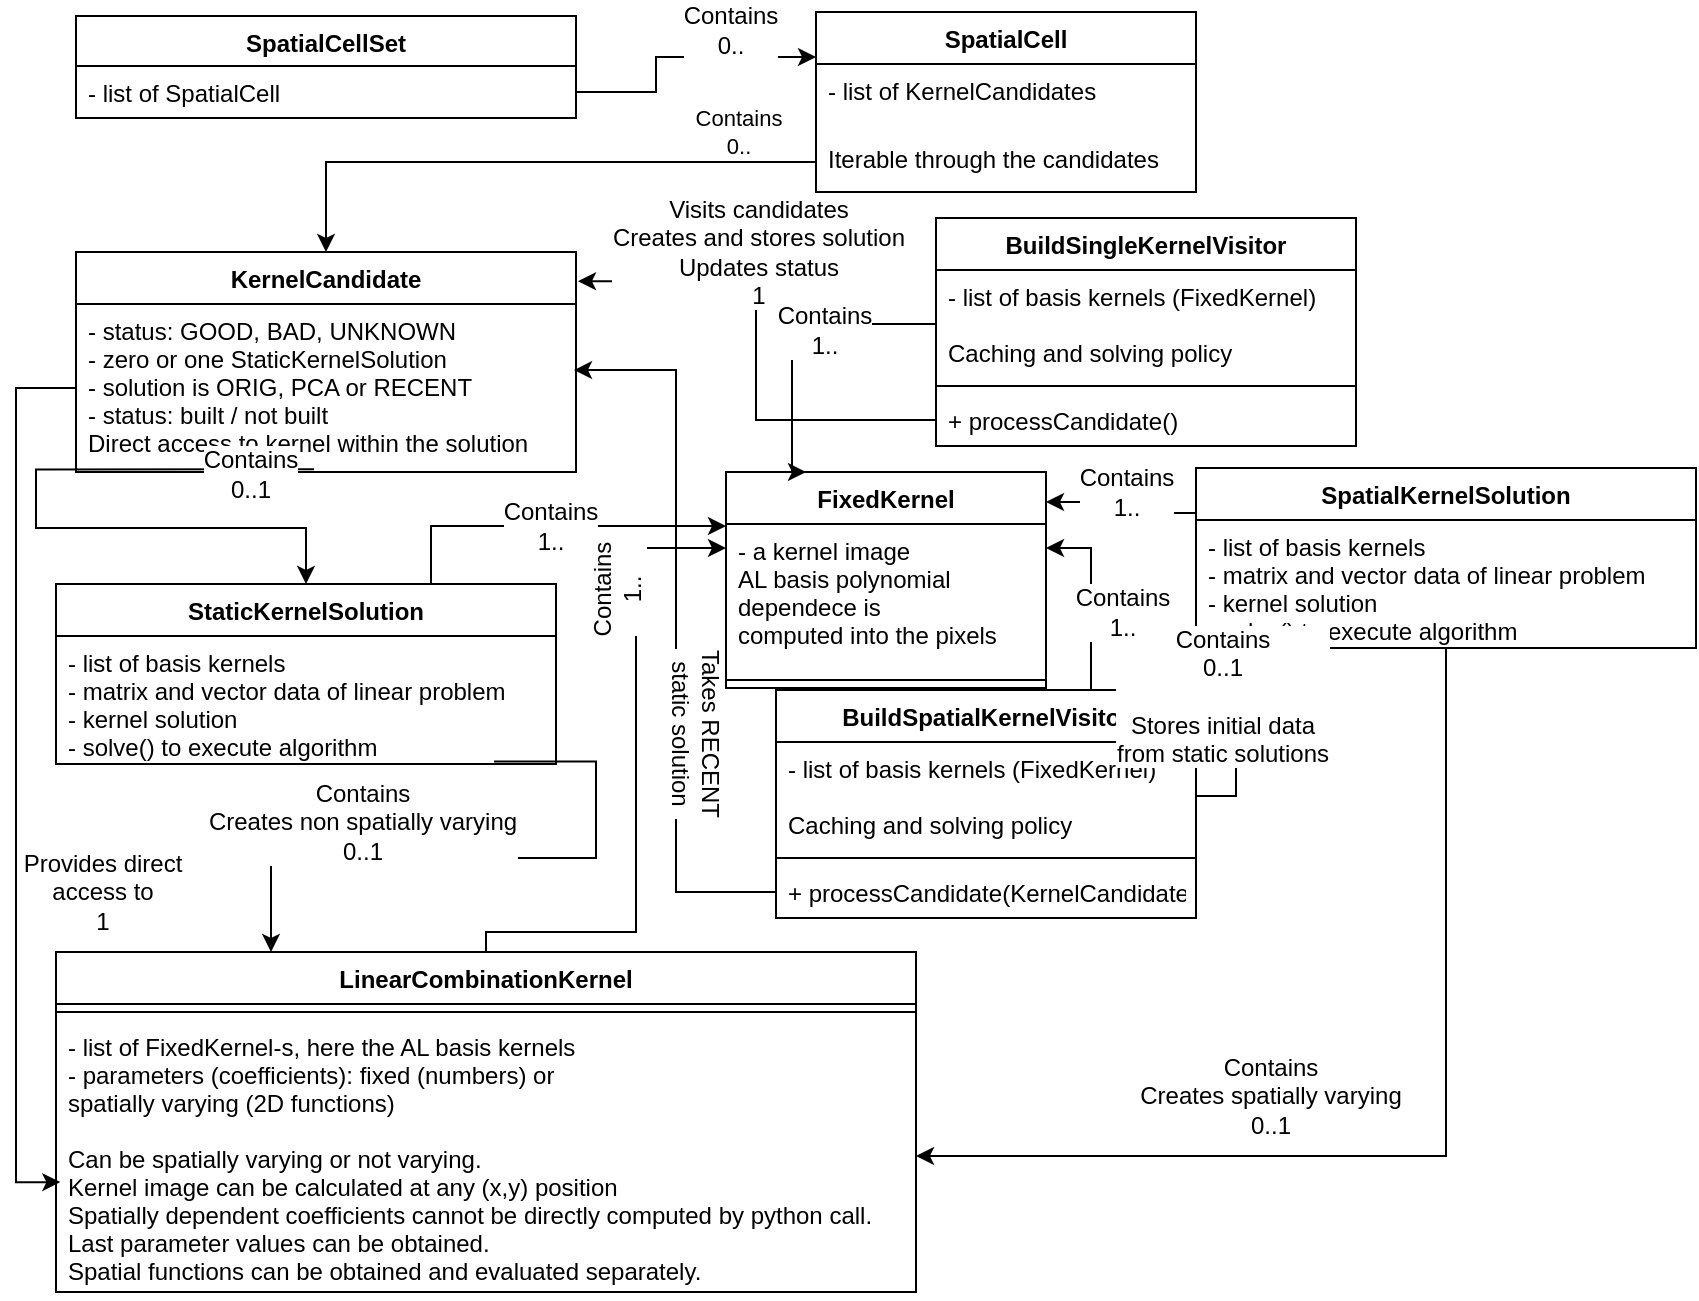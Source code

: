 <mxfile version="10.6.6" type="device"><diagram id="69lAjpG5EIWKgLmL0d2c" name="Page-1"><mxGraphModel dx="1074" dy="1002" grid="1" gridSize="10" guides="1" tooltips="1" connect="1" arrows="1" fold="1" page="1" pageScale="1" pageWidth="850" pageHeight="1100" math="0" shadow="0"><root><mxCell id="0"/><mxCell id="1" parent="0"/><mxCell id="20dVC1dkJoR9RvPOGroP-22" value="SpatialCellSet" style="swimlane;fontStyle=1;align=center;verticalAlign=top;childLayout=stackLayout;horizontal=1;startSize=25;horizontalStack=0;resizeParent=1;resizeParentMax=0;resizeLast=0;collapsible=1;marginBottom=0;" parent="1" vertex="1"><mxGeometry x="37" y="22" width="250" height="51" as="geometry"/></mxCell><mxCell id="20dVC1dkJoR9RvPOGroP-23" value="- list of SpatialCell" style="text;strokeColor=none;fillColor=none;align=left;verticalAlign=top;spacingLeft=4;spacingRight=4;overflow=hidden;rotatable=0;points=[[0,0.5],[1,0.5]];portConstraint=eastwest;" parent="20dVC1dkJoR9RvPOGroP-22" vertex="1"><mxGeometry y="25" width="250" height="26" as="geometry"/></mxCell><mxCell id="20dVC1dkJoR9RvPOGroP-36" value="KernelCandidate" style="swimlane;fontStyle=1;align=center;verticalAlign=top;childLayout=stackLayout;horizontal=1;startSize=26;horizontalStack=0;resizeParent=1;resizeParentMax=0;resizeLast=0;collapsible=1;marginBottom=0;" parent="1" vertex="1"><mxGeometry x="37" y="140" width="250" height="110" as="geometry"/></mxCell><mxCell id="20dVC1dkJoR9RvPOGroP-37" value="- status: GOOD, BAD, UNKNOWN&#10;- zero or one StaticKernelSolution&#10;- solution is ORIG, PCA or RECENT&#10;- status: built / not built&#10;Direct access to kernel within the solution&#10;&#10;" style="text;strokeColor=none;fillColor=none;align=left;verticalAlign=top;spacingLeft=4;spacingRight=4;overflow=hidden;rotatable=0;points=[[0,0.5],[1,0.5]];portConstraint=eastwest;" parent="20dVC1dkJoR9RvPOGroP-36" vertex="1"><mxGeometry y="26" width="250" height="84" as="geometry"/></mxCell><mxCell id="20dVC1dkJoR9RvPOGroP-41" value="LinearCombinationKernel" style="swimlane;fontStyle=1;align=center;verticalAlign=top;childLayout=stackLayout;horizontal=1;startSize=26;horizontalStack=0;resizeParent=1;resizeParentMax=0;resizeLast=0;collapsible=1;marginBottom=0;" parent="1" vertex="1"><mxGeometry x="27" y="490" width="430" height="170" as="geometry"/></mxCell><mxCell id="20dVC1dkJoR9RvPOGroP-43" value="" style="line;strokeWidth=1;fillColor=none;align=left;verticalAlign=middle;spacingTop=-1;spacingLeft=3;spacingRight=3;rotatable=0;labelPosition=right;points=[];portConstraint=eastwest;" parent="20dVC1dkJoR9RvPOGroP-41" vertex="1"><mxGeometry y="26" width="430" height="8" as="geometry"/></mxCell><mxCell id="20dVC1dkJoR9RvPOGroP-42" value="- list of FixedKernel-s, here the AL basis kernels&#10;- parameters (coefficients): fixed (numbers) or &#10;spatially varying (2D functions)&#10;&#10;Can be spatially varying or not varying.&#10;Kernel image can be calculated at any (x,y) position&#10;Spatially dependent coefficients cannot be directly computed by python call.&#10;Last parameter values can be obtained.&#10;Spatial functions can be obtained and evaluated separately.&#10;&#10;" style="text;strokeColor=none;fillColor=none;align=left;verticalAlign=top;spacingLeft=4;spacingRight=4;overflow=hidden;rotatable=0;points=[[0,0.5],[1,0.5]];portConstraint=eastwest;" parent="20dVC1dkJoR9RvPOGroP-41" vertex="1"><mxGeometry y="34" width="430" height="136" as="geometry"/></mxCell><mxCell id="20dVC1dkJoR9RvPOGroP-45" value="BuildSingleKernelVisitor" style="swimlane;fontStyle=1;align=center;verticalAlign=top;childLayout=stackLayout;horizontal=1;startSize=26;horizontalStack=0;resizeParent=1;resizeParentMax=0;resizeLast=0;collapsible=1;marginBottom=0;" parent="1" vertex="1"><mxGeometry x="467" y="123" width="210" height="114" as="geometry"/></mxCell><mxCell id="20dVC1dkJoR9RvPOGroP-46" value="- list of basis kernels (FixedKernel)&#10;&#10;Caching and solving policy&#10;" style="text;strokeColor=none;fillColor=none;align=left;verticalAlign=top;spacingLeft=4;spacingRight=4;overflow=hidden;rotatable=0;points=[[0,0.5],[1,0.5]];portConstraint=eastwest;" parent="20dVC1dkJoR9RvPOGroP-45" vertex="1"><mxGeometry y="26" width="210" height="54" as="geometry"/></mxCell><mxCell id="20dVC1dkJoR9RvPOGroP-47" value="" style="line;strokeWidth=1;fillColor=none;align=left;verticalAlign=middle;spacingTop=-1;spacingLeft=3;spacingRight=3;rotatable=0;labelPosition=right;points=[];portConstraint=eastwest;" parent="20dVC1dkJoR9RvPOGroP-45" vertex="1"><mxGeometry y="80" width="210" height="8" as="geometry"/></mxCell><mxCell id="20dVC1dkJoR9RvPOGroP-48" value="+ processCandidate()" style="text;strokeColor=none;fillColor=none;align=left;verticalAlign=top;spacingLeft=4;spacingRight=4;overflow=hidden;rotatable=0;points=[[0,0.5],[1,0.5]];portConstraint=eastwest;" parent="20dVC1dkJoR9RvPOGroP-45" vertex="1"><mxGeometry y="88" width="210" height="26" as="geometry"/></mxCell><mxCell id="20dVC1dkJoR9RvPOGroP-49" value="SpatialCell" style="swimlane;fontStyle=1;align=center;verticalAlign=top;childLayout=stackLayout;horizontal=1;startSize=26;horizontalStack=0;resizeParent=1;resizeParentMax=0;resizeLast=0;collapsible=1;marginBottom=0;" parent="1" vertex="1"><mxGeometry x="407" y="20" width="190" height="90" as="geometry"><mxRectangle x="430" y="37" width="125" height="26" as="alternateBounds"/></mxGeometry></mxCell><mxCell id="20dVC1dkJoR9RvPOGroP-50" value="- list of KernelCandidates&#10;" style="text;strokeColor=none;fillColor=none;align=left;verticalAlign=top;spacingLeft=4;spacingRight=4;overflow=hidden;rotatable=0;points=[[0,0.5],[1,0.5]];portConstraint=eastwest;" parent="20dVC1dkJoR9RvPOGroP-49" vertex="1"><mxGeometry y="26" width="190" height="34" as="geometry"/></mxCell><mxCell id="63GL7q3aM_QoPTdr0Wct-24" value="Iterable through the candidates&#10;" style="text;strokeColor=none;fillColor=none;align=left;verticalAlign=top;spacingLeft=4;spacingRight=4;overflow=hidden;rotatable=0;points=[[0,0.5],[1,0.5]];portConstraint=eastwest;" parent="20dVC1dkJoR9RvPOGroP-49" vertex="1"><mxGeometry y="60" width="190" height="30" as="geometry"/></mxCell><mxCell id="63GL7q3aM_QoPTdr0Wct-55" value="Contains&lt;br&gt;1..&lt;br&gt;" style="edgeStyle=orthogonalEdgeStyle;rounded=0;orthogonalLoop=1;jettySize=auto;html=1;exitX=0.75;exitY=0;exitDx=0;exitDy=0;entryX=0;entryY=0.25;entryDx=0;entryDy=0;fontSize=12;" parent="1" source="63GL7q3aM_QoPTdr0Wct-2" target="63GL7q3aM_QoPTdr0Wct-11" edge="1"><mxGeometry relative="1" as="geometry"/></mxCell><mxCell id="63GL7q3aM_QoPTdr0Wct-2" value="StaticKernelSolution" style="swimlane;fontStyle=1;align=center;verticalAlign=top;childLayout=stackLayout;horizontal=1;startSize=26;horizontalStack=0;resizeParent=1;resizeParentMax=0;resizeLast=0;collapsible=1;marginBottom=0;" parent="1" vertex="1"><mxGeometry x="27" y="306" width="250" height="90" as="geometry"/></mxCell><mxCell id="63GL7q3aM_QoPTdr0Wct-3" value="- list of basis kernels&#10;- matrix and vector data of linear problem&#10;- kernel solution&#10;- solve() to execute algorithm&#10;" style="text;strokeColor=none;fillColor=none;align=left;verticalAlign=top;spacingLeft=4;spacingRight=4;overflow=hidden;rotatable=0;points=[[0,0.5],[1,0.5]];portConstraint=eastwest;" parent="63GL7q3aM_QoPTdr0Wct-2" vertex="1"><mxGeometry y="26" width="250" height="64" as="geometry"/></mxCell><mxCell id="63GL7q3aM_QoPTdr0Wct-11" value="FixedKernel" style="swimlane;fontStyle=1;align=center;verticalAlign=top;childLayout=stackLayout;horizontal=1;startSize=26;horizontalStack=0;resizeParent=1;resizeParentMax=0;resizeLast=0;collapsible=1;marginBottom=0;" parent="1" vertex="1"><mxGeometry x="362" y="250" width="160" height="108" as="geometry"/></mxCell><mxCell id="63GL7q3aM_QoPTdr0Wct-13" value="- a kernel image&#10;AL basis polynomial &#10;dependece is&#10;computed into the pixels" style="text;strokeColor=none;fillColor=none;align=left;verticalAlign=top;spacingLeft=4;spacingRight=4;overflow=hidden;rotatable=0;points=[[0,0.5],[1,0.5]];portConstraint=eastwest;" parent="63GL7q3aM_QoPTdr0Wct-11" vertex="1"><mxGeometry y="26" width="160" height="74" as="geometry"/></mxCell><mxCell id="63GL7q3aM_QoPTdr0Wct-16" value="" style="line;strokeWidth=1;fillColor=none;align=left;verticalAlign=middle;spacingTop=-1;spacingLeft=3;spacingRight=3;rotatable=0;labelPosition=right;points=[];portConstraint=eastwest;" parent="63GL7q3aM_QoPTdr0Wct-11" vertex="1"><mxGeometry y="100" width="160" height="8" as="geometry"/></mxCell><mxCell id="63GL7q3aM_QoPTdr0Wct-19" style="edgeStyle=orthogonalEdgeStyle;rounded=0;orthogonalLoop=1;jettySize=auto;html=1;exitX=1;exitY=0.5;exitDx=0;exitDy=0;entryX=0;entryY=0.25;entryDx=0;entryDy=0;" parent="1" source="20dVC1dkJoR9RvPOGroP-23" target="20dVC1dkJoR9RvPOGroP-49" edge="1"><mxGeometry relative="1" as="geometry"><Array as="points"><mxPoint x="327" y="60"/><mxPoint x="327" y="43"/></Array></mxGeometry></mxCell><mxCell id="63GL7q3aM_QoPTdr0Wct-21" value="Contains&lt;br&gt;0..&lt;br&gt;" style="text;html=1;resizable=0;points=[];align=center;verticalAlign=middle;labelBackgroundColor=#ffffff;" parent="63GL7q3aM_QoPTdr0Wct-19" vertex="1" connectable="0"><mxGeometry x="0.386" y="1" relative="1" as="geometry"><mxPoint x="-1" y="-13" as="offset"/></mxGeometry></mxCell><mxCell id="63GL7q3aM_QoPTdr0Wct-25" style="edgeStyle=orthogonalEdgeStyle;rounded=0;orthogonalLoop=1;jettySize=auto;html=1;exitX=0;exitY=0.5;exitDx=0;exitDy=0;entryX=1.004;entryY=0.133;entryDx=0;entryDy=0;entryPerimeter=0;" parent="1" source="20dVC1dkJoR9RvPOGroP-48" target="20dVC1dkJoR9RvPOGroP-36" edge="1"><mxGeometry relative="1" as="geometry"/></mxCell><mxCell id="63GL7q3aM_QoPTdr0Wct-26" value="Visits candidates&lt;br&gt;Creates and stores solution&lt;br&gt;Updates status&lt;br&gt;1&lt;br&gt;" style="text;html=1;resizable=0;points=[];align=center;verticalAlign=middle;labelBackgroundColor=#ffffff;rotation=0;" parent="63GL7q3aM_QoPTdr0Wct-25" vertex="1" connectable="0"><mxGeometry x="0.345" y="-2" relative="1" as="geometry"><mxPoint x="8" y="-13" as="offset"/></mxGeometry></mxCell><mxCell id="63GL7q3aM_QoPTdr0Wct-27" style="edgeStyle=orthogonalEdgeStyle;rounded=0;orthogonalLoop=1;jettySize=auto;html=1;entryX=0.5;entryY=0;entryDx=0;entryDy=0;exitX=0.476;exitY=0.984;exitDx=0;exitDy=0;exitPerimeter=0;" parent="1" source="20dVC1dkJoR9RvPOGroP-37" target="63GL7q3aM_QoPTdr0Wct-2" edge="1"><mxGeometry relative="1" as="geometry"/></mxCell><mxCell id="63GL7q3aM_QoPTdr0Wct-28" value="Contains&lt;br&gt;0..1&lt;br&gt;" style="text;html=1;resizable=0;points=[];align=center;verticalAlign=middle;labelBackgroundColor=#ffffff;" parent="63GL7q3aM_QoPTdr0Wct-27" vertex="1" connectable="0"><mxGeometry x="0.675" y="2" relative="1" as="geometry"><mxPoint x="-2" y="-25" as="offset"/></mxGeometry></mxCell><mxCell id="63GL7q3aM_QoPTdr0Wct-30" value="Contains&lt;br&gt;0..&lt;br&gt;" style="edgeStyle=orthogonalEdgeStyle;rounded=0;orthogonalLoop=1;jettySize=auto;html=1;entryX=0.5;entryY=0;entryDx=0;entryDy=0;exitX=0;exitY=0.5;exitDx=0;exitDy=0;" parent="1" source="63GL7q3aM_QoPTdr0Wct-24" target="20dVC1dkJoR9RvPOGroP-36" edge="1"><mxGeometry x="-0.732" y="-15" relative="1" as="geometry"><mxPoint x="427" y="120" as="sourcePoint"/><Array as="points"><mxPoint x="162" y="95"/></Array><mxPoint as="offset"/></mxGeometry></mxCell><mxCell id="63GL7q3aM_QoPTdr0Wct-32" value="BuildSpatialKernelVisitor" style="swimlane;fontStyle=1;align=center;verticalAlign=top;childLayout=stackLayout;horizontal=1;startSize=26;horizontalStack=0;resizeParent=1;resizeParentMax=0;resizeLast=0;collapsible=1;marginBottom=0;" parent="1" vertex="1"><mxGeometry x="387" y="359" width="210" height="114" as="geometry"/></mxCell><mxCell id="63GL7q3aM_QoPTdr0Wct-33" value="- list of basis kernels (FixedKernel)&#10;&#10;Caching and solving policy&#10;" style="text;strokeColor=none;fillColor=none;align=left;verticalAlign=top;spacingLeft=4;spacingRight=4;overflow=hidden;rotatable=0;points=[[0,0.5],[1,0.5]];portConstraint=eastwest;" parent="63GL7q3aM_QoPTdr0Wct-32" vertex="1"><mxGeometry y="26" width="210" height="54" as="geometry"/></mxCell><mxCell id="63GL7q3aM_QoPTdr0Wct-34" value="" style="line;strokeWidth=1;fillColor=none;align=left;verticalAlign=middle;spacingTop=-1;spacingLeft=3;spacingRight=3;rotatable=0;labelPosition=right;points=[];portConstraint=eastwest;" parent="63GL7q3aM_QoPTdr0Wct-32" vertex="1"><mxGeometry y="80" width="210" height="8" as="geometry"/></mxCell><mxCell id="63GL7q3aM_QoPTdr0Wct-35" value="+ processCandidate(KernelCandidate)" style="text;strokeColor=none;fillColor=none;align=left;verticalAlign=top;spacingLeft=4;spacingRight=4;overflow=hidden;rotatable=0;points=[[0,0.5],[1,0.5]];portConstraint=eastwest;" parent="63GL7q3aM_QoPTdr0Wct-32" vertex="1"><mxGeometry y="88" width="210" height="26" as="geometry"/></mxCell><mxCell id="63GL7q3aM_QoPTdr0Wct-42" value="Contains&lt;br&gt;Creates spatially varying&lt;br style=&quot;font-size: 12px&quot;&gt;0..1&lt;br style=&quot;font-size: 12px&quot;&gt;" style="edgeStyle=orthogonalEdgeStyle;rounded=0;orthogonalLoop=1;jettySize=auto;html=1;entryX=1;entryY=0.5;entryDx=0;entryDy=0;fontSize=12;" parent="1" source="63GL7q3aM_QoPTdr0Wct-36" target="20dVC1dkJoR9RvPOGroP-42" edge="1"><mxGeometry x="0.317" y="-30" relative="1" as="geometry"><mxPoint as="offset"/></mxGeometry></mxCell><mxCell id="63GL7q3aM_QoPTdr0Wct-56" style="edgeStyle=orthogonalEdgeStyle;rounded=0;orthogonalLoop=1;jettySize=auto;html=1;exitX=0;exitY=0.25;exitDx=0;exitDy=0;fontSize=12;" parent="1" source="63GL7q3aM_QoPTdr0Wct-36" edge="1"><mxGeometry relative="1" as="geometry"><Array as="points"><mxPoint x="545" y="271"/><mxPoint x="545" y="265"/></Array><mxPoint x="522" y="265" as="targetPoint"/></mxGeometry></mxCell><mxCell id="63GL7q3aM_QoPTdr0Wct-57" value="Contains&lt;br&gt;1..&lt;br&gt;" style="text;html=1;resizable=0;points=[];align=center;verticalAlign=middle;labelBackgroundColor=#ffffff;fontSize=12;" parent="63GL7q3aM_QoPTdr0Wct-56" vertex="1" connectable="0"><mxGeometry x="-0.552" y="2" relative="1" as="geometry"><mxPoint x="-17" y="-13" as="offset"/></mxGeometry></mxCell><mxCell id="63GL7q3aM_QoPTdr0Wct-36" value="SpatialKernelSolution" style="swimlane;fontStyle=1;align=center;verticalAlign=top;childLayout=stackLayout;horizontal=1;startSize=26;horizontalStack=0;resizeParent=1;resizeParentMax=0;resizeLast=0;collapsible=1;marginBottom=0;" parent="1" vertex="1"><mxGeometry x="597" y="248" width="250" height="90" as="geometry"/></mxCell><mxCell id="63GL7q3aM_QoPTdr0Wct-37" value="- list of basis kernels&#10;- matrix and vector data of linear problem&#10;- kernel solution&#10;- solve() to execute algorithm&#10;" style="text;strokeColor=none;fillColor=none;align=left;verticalAlign=top;spacingLeft=4;spacingRight=4;overflow=hidden;rotatable=0;points=[[0,0.5],[1,0.5]];portConstraint=eastwest;" parent="63GL7q3aM_QoPTdr0Wct-36" vertex="1"><mxGeometry y="26" width="250" height="64" as="geometry"/></mxCell><mxCell id="63GL7q3aM_QoPTdr0Wct-38" style="edgeStyle=orthogonalEdgeStyle;rounded=0;orthogonalLoop=1;jettySize=auto;html=1;exitX=0.5;exitY=0;exitDx=0;exitDy=0;" parent="1" source="20dVC1dkJoR9RvPOGroP-41" edge="1"><mxGeometry relative="1" as="geometry"><Array as="points"><mxPoint x="242" y="480"/><mxPoint x="317" y="480"/><mxPoint x="317" y="288"/></Array><mxPoint x="362" y="288" as="targetPoint"/></mxGeometry></mxCell><mxCell id="63GL7q3aM_QoPTdr0Wct-39" value="Contains&lt;br&gt;1..&lt;br&gt;" style="text;html=1;resizable=0;points=[];align=center;verticalAlign=middle;labelBackgroundColor=#ffffff;rotation=-90;" parent="63GL7q3aM_QoPTdr0Wct-38" vertex="1" connectable="0"><mxGeometry x="0.722" relative="1" as="geometry"><mxPoint x="-10" y="21" as="offset"/></mxGeometry></mxCell><mxCell id="63GL7q3aM_QoPTdr0Wct-40" value="Contains&lt;br style=&quot;font-size: 12px&quot;&gt;Creates non spatially varying&lt;br style=&quot;font-size: 12px&quot;&gt;0..1&lt;br style=&quot;font-size: 12px&quot;&gt;" style="edgeStyle=orthogonalEdgeStyle;rounded=0;orthogonalLoop=1;jettySize=auto;html=1;exitX=0.876;exitY=0.981;exitDx=0;exitDy=0;entryX=0.25;entryY=0;entryDx=0;entryDy=0;fontSize=12;exitPerimeter=0;" parent="1" source="63GL7q3aM_QoPTdr0Wct-3" target="20dVC1dkJoR9RvPOGroP-41" edge="1"><mxGeometry x="0.401" y="-18" relative="1" as="geometry"><mxPoint as="offset"/></mxGeometry></mxCell><mxCell id="63GL7q3aM_QoPTdr0Wct-41" value="Contains&lt;br style=&quot;font-size: 12px&quot;&gt;0..1&lt;br&gt;&lt;br&gt;Stores initial data&lt;br&gt;from static solutions&lt;br style=&quot;font-size: 12px&quot;&gt;" style="edgeStyle=orthogonalEdgeStyle;rounded=0;orthogonalLoop=1;jettySize=auto;html=1;exitX=1;exitY=0.5;exitDx=0;exitDy=0;entryX=0.232;entryY=1.023;entryDx=0;entryDy=0;entryPerimeter=0;fontSize=12;" parent="1" source="63GL7q3aM_QoPTdr0Wct-33" target="63GL7q3aM_QoPTdr0Wct-37" edge="1"><mxGeometry x="-0.147" y="12" relative="1" as="geometry"><mxPoint x="12" y="-12" as="offset"/></mxGeometry></mxCell><mxCell id="63GL7q3aM_QoPTdr0Wct-44" style="edgeStyle=orthogonalEdgeStyle;rounded=0;orthogonalLoop=1;jettySize=auto;html=1;exitX=0.75;exitY=0;exitDx=0;exitDy=0;" parent="1" source="63GL7q3aM_QoPTdr0Wct-32" edge="1"><mxGeometry relative="1" as="geometry"><Array as="points"><mxPoint x="545" y="288"/></Array><mxPoint x="522" y="288" as="targetPoint"/></mxGeometry></mxCell><mxCell id="63GL7q3aM_QoPTdr0Wct-45" value="Contains&lt;br&gt;1..&lt;br&gt;" style="text;html=1;resizable=0;points=[];align=center;verticalAlign=middle;labelBackgroundColor=#ffffff;" parent="63GL7q3aM_QoPTdr0Wct-44" vertex="1" connectable="0"><mxGeometry x="0.286" y="1" relative="1" as="geometry"><mxPoint x="16" y="21" as="offset"/></mxGeometry></mxCell><mxCell id="63GL7q3aM_QoPTdr0Wct-50" style="edgeStyle=orthogonalEdgeStyle;rounded=0;orthogonalLoop=1;jettySize=auto;html=1;exitX=0;exitY=0.5;exitDx=0;exitDy=0;entryX=0.25;entryY=0;entryDx=0;entryDy=0;" parent="1" source="20dVC1dkJoR9RvPOGroP-46" target="63GL7q3aM_QoPTdr0Wct-11" edge="1"><mxGeometry relative="1" as="geometry"><mxPoint x="387" y="250" as="targetPoint"/><Array as="points"><mxPoint x="395" y="176"/></Array></mxGeometry></mxCell><mxCell id="63GL7q3aM_QoPTdr0Wct-51" value="Contains&lt;br&gt;1..&lt;br&gt;" style="text;html=1;resizable=0;points=[];align=center;verticalAlign=middle;labelBackgroundColor=#ffffff;" parent="63GL7q3aM_QoPTdr0Wct-50" vertex="1" connectable="0"><mxGeometry x="-0.271" y="3" relative="1" as="geometry"><mxPoint as="offset"/></mxGeometry></mxCell><mxCell id="63GL7q3aM_QoPTdr0Wct-52" value="" style="edgeStyle=orthogonalEdgeStyle;rounded=0;orthogonalLoop=1;jettySize=auto;html=1;entryX=0.996;entryY=0.393;entryDx=0;entryDy=0;entryPerimeter=0;fontSize=12;" parent="1" source="63GL7q3aM_QoPTdr0Wct-35" target="20dVC1dkJoR9RvPOGroP-37" edge="1"><mxGeometry x="-0.312" y="-20" relative="1" as="geometry"><mxPoint as="offset"/></mxGeometry></mxCell><mxCell id="63GL7q3aM_QoPTdr0Wct-54" value="Takes RECENT&lt;br&gt;static solution&lt;br&gt;" style="text;html=1;resizable=0;points=[];align=center;verticalAlign=middle;labelBackgroundColor=#ffffff;fontSize=12;rotation=90;" parent="63GL7q3aM_QoPTdr0Wct-52" vertex="1" connectable="0"><mxGeometry x="-0.221" y="1" relative="1" as="geometry"><mxPoint x="11" y="11" as="offset"/></mxGeometry></mxCell><mxCell id="TvUTqybeu-slV8qQxgDD-1" style="edgeStyle=orthogonalEdgeStyle;rounded=0;orthogonalLoop=1;jettySize=auto;html=1;entryX=0.005;entryY=0.596;entryDx=0;entryDy=0;entryPerimeter=0;" edge="1" parent="1" source="20dVC1dkJoR9RvPOGroP-37" target="20dVC1dkJoR9RvPOGroP-42"><mxGeometry relative="1" as="geometry"><Array as="points"><mxPoint x="7" y="208"/><mxPoint x="7" y="605"/></Array></mxGeometry></mxCell><mxCell id="TvUTqybeu-slV8qQxgDD-2" value="Provides direct&lt;br&gt;access to&lt;br&gt;1&lt;br&gt;" style="text;html=1;resizable=0;points=[];align=center;verticalAlign=middle;labelBackgroundColor=#ffffff;" vertex="1" connectable="0" parent="TvUTqybeu-slV8qQxgDD-1"><mxGeometry x="0.1" y="3" relative="1" as="geometry"><mxPoint x="40" y="35" as="offset"/></mxGeometry></mxCell></root></mxGraphModel></diagram></mxfile>